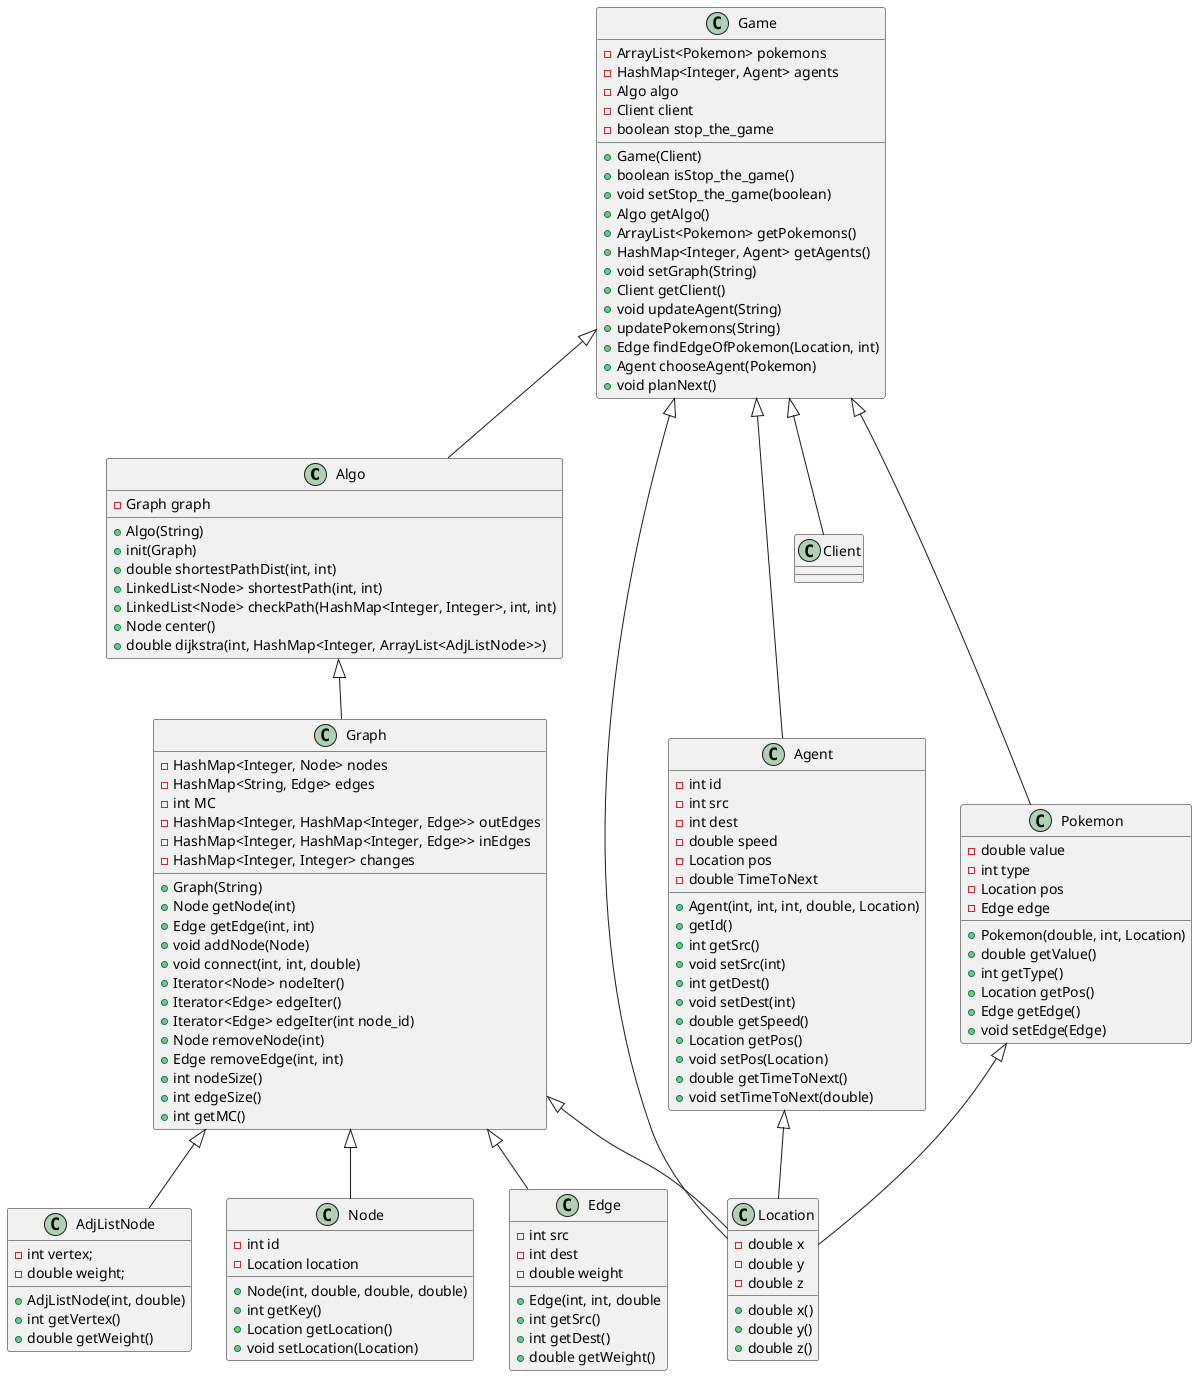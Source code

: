 @startuml
'https://plantuml.com/class-diagram


class Algo
class AdjListNode
class Graph
class Location
class Node
class Edge
class Agent
class Client
class Pokemon
class Game


Algo <|-- Graph
Graph <|-- Edge
Graph <|-- Node
Graph <|-- AdjListNode
Graph <|-- Location
Game <|-- Pokemon
Game <|-- Agent
Game <|-- Client
Game <|-- Algo
Game <|-- Location
Pokemon <|-- Location
Agent <|-- Location


class AdjListNode
{
    -int vertex;
    -double weight;
    +AdjListNode(int, double)
    +int getVertex()
    +double getWeight()
}

class Graph
{
    -HashMap<Integer, Node> nodes
    -HashMap<String, Edge> edges
    -int MC
    -HashMap<Integer, HashMap<Integer, Edge>> outEdges
    -HashMap<Integer, HashMap<Integer, Edge>> inEdges
    -HashMap<Integer, Integer> changes
    +Graph(String)
    +Node getNode(int)
    +Edge getEdge(int, int)
    +void addNode(Node)
    +void connect(int, int, double)
    +Iterator<Node> nodeIter()
    +Iterator<Edge> edgeIter()
    +Iterator<Edge> edgeIter(int node_id)
    +Node removeNode(int)
    +Edge removeEdge(int, int)
    +int nodeSize()
    +int edgeSize()
    +int getMC()
}

class Algo
{
    -Graph graph
    +Algo(String)
    +init(Graph)
    +double shortestPathDist(int, int)
    +LinkedList<Node> shortestPath(int, int)
    +LinkedList<Node> checkPath(HashMap<Integer, Integer>, int, int)
    +Node center()
    +double dijkstra(int, HashMap<Integer, ArrayList<AdjListNode>>)
}

class Edge
{
    -int src
    -int dest
    -double weight
    +Edge(int, int, double
    +int getSrc()
    +int getDest()
    +double getWeight()
}

class Node
{
    -int id
    -Location location
    +Node(int, double, double, double)
    +int getKey()
    +Location getLocation()
    +void setLocation(Location)
}

class Location
{
    -double x
    -double y
    -double z
    +double x()
    +double y()
    +double z()
}

class Agent
{
    -int id
    -int src
    -int dest
    -double speed
    -Location pos
    -double TimeToNext
    +Agent(int, int, int, double, Location)
    +getId()
    +int getSrc()
    +void setSrc(int)
    +int getDest()
    +void setDest(int)
    +double getSpeed()
    +Location getPos()
    +void setPos(Location)
    +double getTimeToNext()
    +void setTimeToNext(double)
}


class Pokemon
{
    -double value
    -int type
    -Location pos
    -Edge edge
    +Pokemon(double, int, Location)
    +double getValue()
    +int getType()
    +Location getPos()
    +Edge getEdge()
    +void setEdge(Edge)
}

class Game
{
    -ArrayList<Pokemon> pokemons
    -HashMap<Integer, Agent> agents
    -Algo algo
    -Client client
    -boolean stop_the_game
    +Game(Client)
    +boolean isStop_the_game()
    +void setStop_the_game(boolean)
    +Algo getAlgo()
    +ArrayList<Pokemon> getPokemons()
    +HashMap<Integer, Agent> getAgents()
    +void setGraph(String)
    +Client getClient()
    +void updateAgent(String)
    +updatePokemons(String)
    +Edge findEdgeOfPokemon(Location, int)
    +Agent chooseAgent(Pokemon)
    +void planNext()
}

@enduml